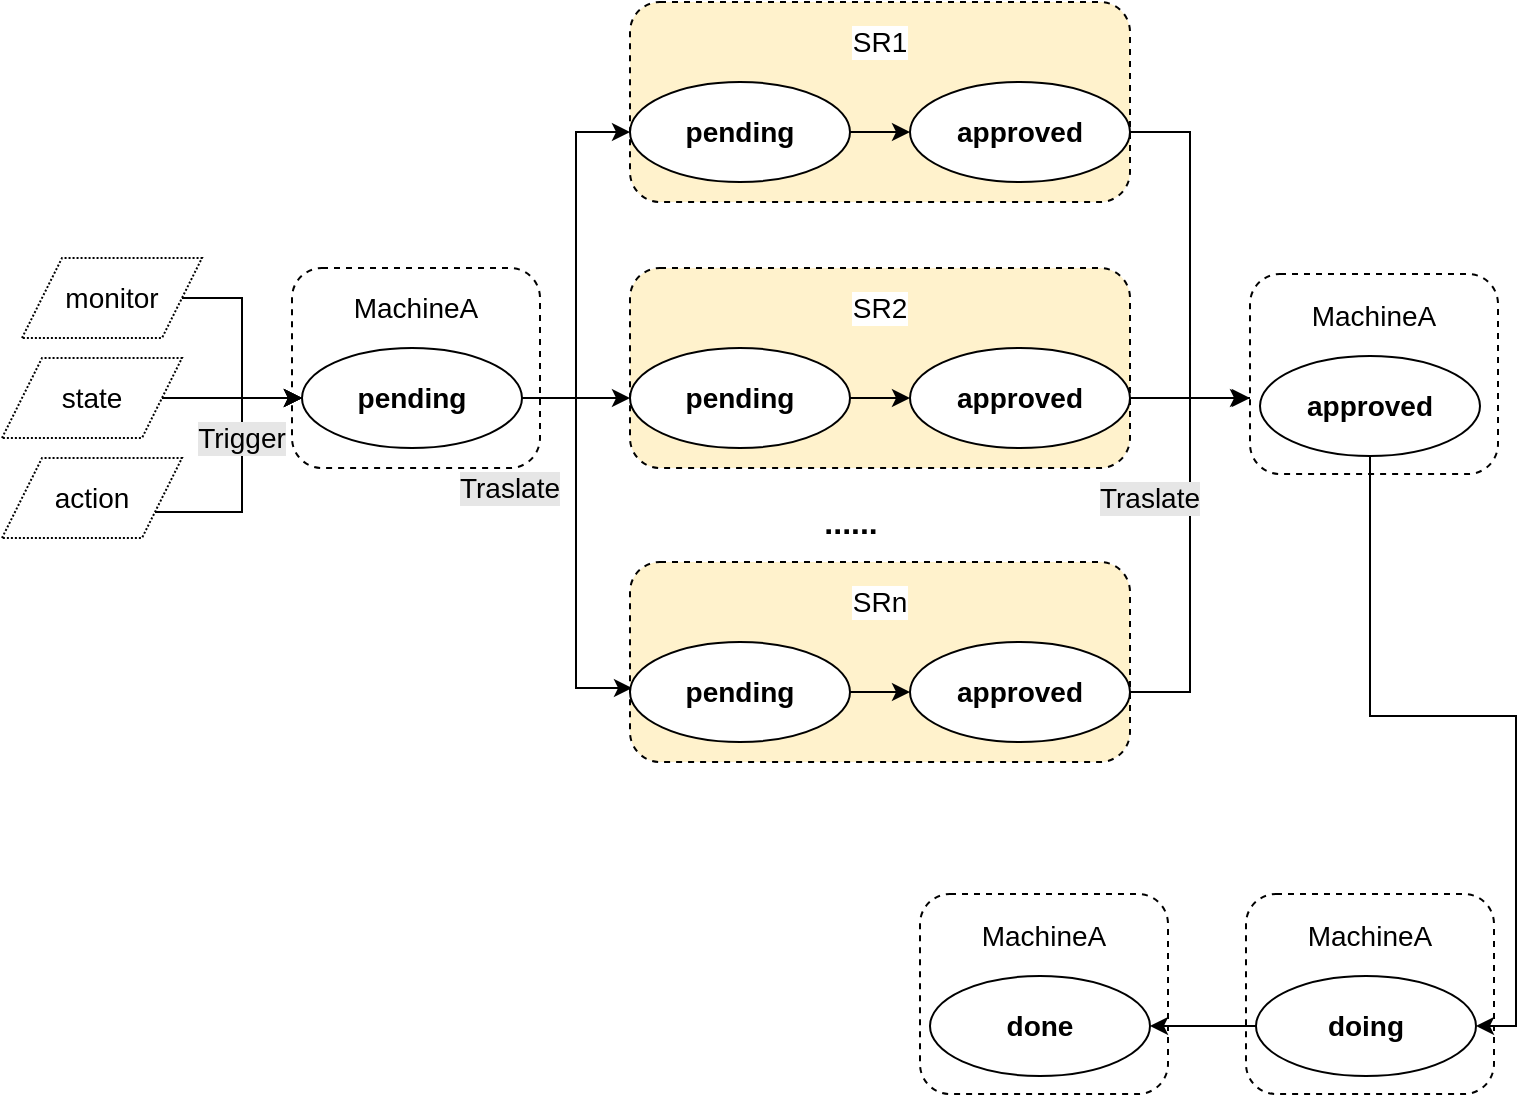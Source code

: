 <mxfile version="14.4.6" type="github">
  <diagram id="MMFUoUL-iYYDqlndlSFT" name="第 1 页">
    <mxGraphModel dx="1298" dy="888" grid="1" gridSize="10" guides="1" tooltips="1" connect="1" arrows="1" fold="1" page="1" pageScale="1" pageWidth="827" pageHeight="1169" math="0" shadow="0">
      <root>
        <mxCell id="0" />
        <mxCell id="1" parent="0" />
        <mxCell id="JBcYczJnqvZJM_Ojkkls-57" value="" style="rounded=1;whiteSpace=wrap;html=1;dashed=1;labelBackgroundColor=#ffffff;fontSize=14;" vertex="1" parent="1">
          <mxGeometry x="628" y="510" width="124" height="100" as="geometry" />
        </mxCell>
        <mxCell id="JBcYczJnqvZJM_Ojkkls-60" value="" style="rounded=1;whiteSpace=wrap;html=1;dashed=1;labelBackgroundColor=#ffffff;fontSize=14;" vertex="1" parent="1">
          <mxGeometry x="465" y="510" width="124" height="100" as="geometry" />
        </mxCell>
        <mxCell id="JBcYczJnqvZJM_Ojkkls-45" value="" style="rounded=1;whiteSpace=wrap;html=1;dashed=1;labelBackgroundColor=#ffffff;fontSize=14;" vertex="1" parent="1">
          <mxGeometry x="151" y="197" width="124" height="100" as="geometry" />
        </mxCell>
        <mxCell id="JBcYczJnqvZJM_Ojkkls-19" value="" style="rounded=1;whiteSpace=wrap;html=1;dashed=1;labelBackgroundColor=#FFF2CC;fontSize=14;fillColor=#FFF2CC;" vertex="1" parent="1">
          <mxGeometry x="320" y="64" width="250" height="100" as="geometry" />
        </mxCell>
        <mxCell id="JBcYczJnqvZJM_Ojkkls-15" style="edgeStyle=orthogonalEdgeStyle;rounded=0;orthogonalLoop=1;jettySize=auto;html=1;entryX=0;entryY=0.5;entryDx=0;entryDy=0;fontSize=14;" edge="1" parent="1" source="JBcYczJnqvZJM_Ojkkls-5" target="JBcYczJnqvZJM_Ojkkls-10">
          <mxGeometry relative="1" as="geometry">
            <Array as="points">
              <mxPoint x="126" y="212" />
              <mxPoint x="126" y="262" />
            </Array>
          </mxGeometry>
        </mxCell>
        <mxCell id="JBcYczJnqvZJM_Ojkkls-5" value="monitor" style="shape=parallelogram;perimeter=parallelogramPerimeter;whiteSpace=wrap;html=1;fixedSize=1;dashed=1;dashPattern=1 1;labelBackgroundColor=#ffffff;fontSize=14;" vertex="1" parent="1">
          <mxGeometry x="16" y="192" width="90" height="40" as="geometry" />
        </mxCell>
        <mxCell id="JBcYczJnqvZJM_Ojkkls-13" value="" style="edgeStyle=orthogonalEdgeStyle;rounded=0;orthogonalLoop=1;jettySize=auto;html=1;fontSize=14;" edge="1" parent="1" source="JBcYczJnqvZJM_Ojkkls-7" target="JBcYczJnqvZJM_Ojkkls-10">
          <mxGeometry relative="1" as="geometry" />
        </mxCell>
        <mxCell id="JBcYczJnqvZJM_Ojkkls-7" value="state" style="shape=parallelogram;perimeter=parallelogramPerimeter;whiteSpace=wrap;html=1;fixedSize=1;dashed=1;dashPattern=1 1;labelBackgroundColor=#ffffff;fontSize=14;" vertex="1" parent="1">
          <mxGeometry x="6" y="242" width="90" height="40" as="geometry" />
        </mxCell>
        <mxCell id="JBcYczJnqvZJM_Ojkkls-14" value="" style="edgeStyle=orthogonalEdgeStyle;rounded=0;orthogonalLoop=1;jettySize=auto;html=1;fontSize=14;exitX=1;exitY=0.75;exitDx=0;exitDy=0;" edge="1" parent="1" source="JBcYczJnqvZJM_Ojkkls-16" target="JBcYczJnqvZJM_Ojkkls-10">
          <mxGeometry relative="1" as="geometry">
            <Array as="points">
              <mxPoint x="126" y="262" />
            </Array>
          </mxGeometry>
        </mxCell>
        <mxCell id="JBcYczJnqvZJM_Ojkkls-8" value="action" style="shape=parallelogram;perimeter=parallelogramPerimeter;whiteSpace=wrap;html=1;fixedSize=1;dashed=1;dashPattern=1 1;labelBackgroundColor=#ffffff;fontSize=14;" vertex="1" parent="1">
          <mxGeometry x="6" y="292" width="90" height="40" as="geometry" />
        </mxCell>
        <mxCell id="JBcYczJnqvZJM_Ojkkls-40" style="edgeStyle=orthogonalEdgeStyle;rounded=0;orthogonalLoop=1;jettySize=auto;html=1;entryX=0;entryY=0.5;entryDx=0;entryDy=0;fontSize=16;" edge="1" parent="1" source="JBcYczJnqvZJM_Ojkkls-10" target="JBcYczJnqvZJM_Ojkkls-29">
          <mxGeometry relative="1" as="geometry" />
        </mxCell>
        <mxCell id="JBcYczJnqvZJM_Ojkkls-41" style="edgeStyle=orthogonalEdgeStyle;rounded=0;orthogonalLoop=1;jettySize=auto;html=1;exitX=1;exitY=0.5;exitDx=0;exitDy=0;entryX=0;entryY=0.5;entryDx=0;entryDy=0;fontSize=16;" edge="1" parent="1" source="JBcYczJnqvZJM_Ojkkls-10" target="JBcYczJnqvZJM_Ojkkls-22">
          <mxGeometry relative="1" as="geometry" />
        </mxCell>
        <mxCell id="JBcYczJnqvZJM_Ojkkls-42" style="edgeStyle=orthogonalEdgeStyle;rounded=0;orthogonalLoop=1;jettySize=auto;html=1;exitX=1;exitY=0.5;exitDx=0;exitDy=0;entryX=0.004;entryY=0.63;entryDx=0;entryDy=0;entryPerimeter=0;fontSize=16;" edge="1" parent="1" source="JBcYczJnqvZJM_Ojkkls-10" target="JBcYczJnqvZJM_Ojkkls-34">
          <mxGeometry relative="1" as="geometry" />
        </mxCell>
        <mxCell id="JBcYczJnqvZJM_Ojkkls-10" value="pending" style="ellipse;whiteSpace=wrap;html=1;labelBackgroundColor=#ffffff;fontSize=14;fontStyle=1" vertex="1" parent="1">
          <mxGeometry x="156" y="237" width="110" height="50" as="geometry" />
        </mxCell>
        <mxCell id="JBcYczJnqvZJM_Ojkkls-18" value="" style="edgeStyle=orthogonalEdgeStyle;rounded=0;orthogonalLoop=1;jettySize=auto;html=1;fontSize=14;exitX=1;exitY=0.75;exitDx=0;exitDy=0;entryX=0;entryY=0.5;entryDx=0;entryDy=0;" edge="1" parent="1" source="JBcYczJnqvZJM_Ojkkls-8" target="JBcYczJnqvZJM_Ojkkls-10">
          <mxGeometry relative="1" as="geometry">
            <mxPoint x="82.5" y="319" as="sourcePoint" />
            <mxPoint x="146" y="262" as="targetPoint" />
            <Array as="points">
              <mxPoint x="126" y="319" />
              <mxPoint x="126" y="262" />
            </Array>
          </mxGeometry>
        </mxCell>
        <mxCell id="JBcYczJnqvZJM_Ojkkls-16" value="Trigger" style="text;html=1;strokeColor=none;fillColor=none;align=center;verticalAlign=middle;whiteSpace=wrap;rounded=0;dashed=1;labelBackgroundColor=#E6E6E6;fontSize=14;" vertex="1" parent="1">
          <mxGeometry x="106" y="272" width="40" height="20" as="geometry" />
        </mxCell>
        <mxCell id="JBcYczJnqvZJM_Ojkkls-25" style="edgeStyle=orthogonalEdgeStyle;rounded=0;orthogonalLoop=1;jettySize=auto;html=1;exitX=1;exitY=0.5;exitDx=0;exitDy=0;entryX=0;entryY=0.5;entryDx=0;entryDy=0;fontSize=14;" edge="1" parent="1" source="JBcYczJnqvZJM_Ojkkls-22" target="JBcYczJnqvZJM_Ojkkls-23">
          <mxGeometry relative="1" as="geometry" />
        </mxCell>
        <mxCell id="JBcYczJnqvZJM_Ojkkls-22" value="pending" style="ellipse;whiteSpace=wrap;html=1;labelBackgroundColor=#ffffff;fontSize=14;fontStyle=1" vertex="1" parent="1">
          <mxGeometry x="320" y="104" width="110" height="50" as="geometry" />
        </mxCell>
        <mxCell id="JBcYczJnqvZJM_Ojkkls-52" style="edgeStyle=orthogonalEdgeStyle;rounded=0;orthogonalLoop=1;jettySize=auto;html=1;entryX=0;entryY=0.62;entryDx=0;entryDy=0;entryPerimeter=0;fontSize=16;" edge="1" parent="1" source="JBcYczJnqvZJM_Ojkkls-23" target="JBcYczJnqvZJM_Ojkkls-49">
          <mxGeometry relative="1" as="geometry" />
        </mxCell>
        <mxCell id="JBcYczJnqvZJM_Ojkkls-23" value="approved" style="ellipse;whiteSpace=wrap;html=1;labelBackgroundColor=#ffffff;fontSize=14;fontStyle=1" vertex="1" parent="1">
          <mxGeometry x="460" y="104" width="110" height="50" as="geometry" />
        </mxCell>
        <mxCell id="JBcYczJnqvZJM_Ojkkls-24" value="SR1" style="text;html=1;strokeColor=none;fillColor=none;align=center;verticalAlign=middle;whiteSpace=wrap;rounded=0;labelBackgroundColor=#ffffff;fontSize=14;" vertex="1" parent="1">
          <mxGeometry x="425" y="74" width="40" height="20" as="geometry" />
        </mxCell>
        <mxCell id="JBcYczJnqvZJM_Ojkkls-27" value="" style="rounded=1;whiteSpace=wrap;html=1;dashed=1;labelBackgroundColor=#FFF2CC;fontSize=14;fillColor=#FFF2CC;" vertex="1" parent="1">
          <mxGeometry x="320" y="197" width="250" height="100" as="geometry" />
        </mxCell>
        <mxCell id="JBcYczJnqvZJM_Ojkkls-28" style="edgeStyle=orthogonalEdgeStyle;rounded=0;orthogonalLoop=1;jettySize=auto;html=1;exitX=1;exitY=0.5;exitDx=0;exitDy=0;entryX=0;entryY=0.5;entryDx=0;entryDy=0;fontSize=14;" edge="1" parent="1" source="JBcYczJnqvZJM_Ojkkls-29" target="JBcYczJnqvZJM_Ojkkls-30">
          <mxGeometry relative="1" as="geometry" />
        </mxCell>
        <mxCell id="JBcYczJnqvZJM_Ojkkls-29" value="pending" style="ellipse;whiteSpace=wrap;html=1;labelBackgroundColor=#ffffff;fontSize=14;fontStyle=1" vertex="1" parent="1">
          <mxGeometry x="320" y="237" width="110" height="50" as="geometry" />
        </mxCell>
        <mxCell id="JBcYczJnqvZJM_Ojkkls-54" value="" style="edgeStyle=orthogonalEdgeStyle;rounded=0;orthogonalLoop=1;jettySize=auto;html=1;fontSize=16;" edge="1" parent="1" source="JBcYczJnqvZJM_Ojkkls-30" target="JBcYczJnqvZJM_Ojkkls-51">
          <mxGeometry relative="1" as="geometry" />
        </mxCell>
        <mxCell id="JBcYczJnqvZJM_Ojkkls-30" value="approved" style="ellipse;whiteSpace=wrap;html=1;labelBackgroundColor=#ffffff;fontSize=14;fontStyle=1" vertex="1" parent="1">
          <mxGeometry x="460" y="237" width="110" height="50" as="geometry" />
        </mxCell>
        <mxCell id="JBcYczJnqvZJM_Ojkkls-31" value="SR2" style="text;html=1;strokeColor=none;fillColor=none;align=center;verticalAlign=middle;whiteSpace=wrap;rounded=0;labelBackgroundColor=#ffffff;fontSize=14;" vertex="1" parent="1">
          <mxGeometry x="425" y="207" width="40" height="20" as="geometry" />
        </mxCell>
        <mxCell id="JBcYczJnqvZJM_Ojkkls-34" value="" style="rounded=1;whiteSpace=wrap;html=1;dashed=1;labelBackgroundColor=#FFF2CC;fontSize=14;fillColor=#FFF2CC;" vertex="1" parent="1">
          <mxGeometry x="320" y="344" width="250" height="100" as="geometry" />
        </mxCell>
        <mxCell id="JBcYczJnqvZJM_Ojkkls-35" style="edgeStyle=orthogonalEdgeStyle;rounded=0;orthogonalLoop=1;jettySize=auto;html=1;exitX=1;exitY=0.5;exitDx=0;exitDy=0;entryX=0;entryY=0.5;entryDx=0;entryDy=0;fontSize=14;" edge="1" parent="1" source="JBcYczJnqvZJM_Ojkkls-36" target="JBcYczJnqvZJM_Ojkkls-37">
          <mxGeometry relative="1" as="geometry" />
        </mxCell>
        <mxCell id="JBcYczJnqvZJM_Ojkkls-36" value="pending" style="ellipse;whiteSpace=wrap;html=1;labelBackgroundColor=#ffffff;fontSize=14;fontStyle=1" vertex="1" parent="1">
          <mxGeometry x="320" y="384" width="110" height="50" as="geometry" />
        </mxCell>
        <mxCell id="JBcYczJnqvZJM_Ojkkls-55" style="edgeStyle=orthogonalEdgeStyle;rounded=0;orthogonalLoop=1;jettySize=auto;html=1;entryX=-0.008;entryY=0.62;entryDx=0;entryDy=0;entryPerimeter=0;fontSize=16;" edge="1" parent="1" source="JBcYczJnqvZJM_Ojkkls-37" target="JBcYczJnqvZJM_Ojkkls-49">
          <mxGeometry relative="1" as="geometry" />
        </mxCell>
        <mxCell id="JBcYczJnqvZJM_Ojkkls-37" value="approved" style="ellipse;whiteSpace=wrap;html=1;labelBackgroundColor=#ffffff;fontSize=14;fontStyle=1" vertex="1" parent="1">
          <mxGeometry x="460" y="384" width="110" height="50" as="geometry" />
        </mxCell>
        <mxCell id="JBcYczJnqvZJM_Ojkkls-38" value="SRn" style="text;html=1;strokeColor=none;fillColor=none;align=center;verticalAlign=middle;whiteSpace=wrap;rounded=0;labelBackgroundColor=#ffffff;fontSize=14;" vertex="1" parent="1">
          <mxGeometry x="425" y="354" width="40" height="20" as="geometry" />
        </mxCell>
        <mxCell id="JBcYczJnqvZJM_Ojkkls-39" value="......" style="text;html=1;align=center;verticalAlign=middle;resizable=0;points=[];autosize=1;fontSize=16;fontStyle=1" vertex="1" parent="1">
          <mxGeometry x="410" y="314" width="40" height="20" as="geometry" />
        </mxCell>
        <mxCell id="JBcYczJnqvZJM_Ojkkls-43" value="Traslate" style="text;html=1;strokeColor=none;fillColor=none;align=center;verticalAlign=middle;whiteSpace=wrap;rounded=0;dashed=1;labelBackgroundColor=#E6E6E6;fontSize=14;" vertex="1" parent="1">
          <mxGeometry x="240" y="297" width="40" height="20" as="geometry" />
        </mxCell>
        <mxCell id="JBcYczJnqvZJM_Ojkkls-47" value="MachineA" style="text;html=1;strokeColor=none;fillColor=none;align=center;verticalAlign=middle;whiteSpace=wrap;rounded=0;labelBackgroundColor=#ffffff;fontSize=14;" vertex="1" parent="1">
          <mxGeometry x="178" y="207" width="70" height="20" as="geometry" />
        </mxCell>
        <mxCell id="JBcYczJnqvZJM_Ojkkls-49" value="" style="rounded=1;whiteSpace=wrap;html=1;dashed=1;labelBackgroundColor=#ffffff;fontSize=14;" vertex="1" parent="1">
          <mxGeometry x="630" y="200" width="124" height="100" as="geometry" />
        </mxCell>
        <mxCell id="JBcYczJnqvZJM_Ojkkls-63" style="edgeStyle=orthogonalEdgeStyle;rounded=0;orthogonalLoop=1;jettySize=auto;html=1;fontSize=16;entryX=1;entryY=0.5;entryDx=0;entryDy=0;" edge="1" parent="1" source="JBcYczJnqvZJM_Ojkkls-50" target="JBcYczJnqvZJM_Ojkkls-58">
          <mxGeometry relative="1" as="geometry" />
        </mxCell>
        <mxCell id="JBcYczJnqvZJM_Ojkkls-50" value="approved" style="ellipse;whiteSpace=wrap;html=1;labelBackgroundColor=#ffffff;fontSize=14;fontStyle=1" vertex="1" parent="1">
          <mxGeometry x="635" y="241" width="110" height="50" as="geometry" />
        </mxCell>
        <mxCell id="JBcYczJnqvZJM_Ojkkls-51" value="MachineA" style="text;html=1;strokeColor=none;fillColor=none;align=center;verticalAlign=middle;whiteSpace=wrap;rounded=0;labelBackgroundColor=#ffffff;fontSize=14;" vertex="1" parent="1">
          <mxGeometry x="657" y="211" width="70" height="20" as="geometry" />
        </mxCell>
        <mxCell id="JBcYczJnqvZJM_Ojkkls-56" value="Traslate" style="text;html=1;strokeColor=none;fillColor=none;align=center;verticalAlign=middle;whiteSpace=wrap;rounded=0;dashed=1;labelBackgroundColor=#E6E6E6;fontSize=14;" vertex="1" parent="1">
          <mxGeometry x="560" y="302" width="40" height="20" as="geometry" />
        </mxCell>
        <mxCell id="JBcYczJnqvZJM_Ojkkls-66" style="edgeStyle=orthogonalEdgeStyle;rounded=0;orthogonalLoop=1;jettySize=auto;html=1;exitX=0;exitY=0.5;exitDx=0;exitDy=0;entryX=1;entryY=0.5;entryDx=0;entryDy=0;fontSize=16;" edge="1" parent="1" source="JBcYczJnqvZJM_Ojkkls-58" target="JBcYczJnqvZJM_Ojkkls-61">
          <mxGeometry relative="1" as="geometry" />
        </mxCell>
        <mxCell id="JBcYczJnqvZJM_Ojkkls-58" value="doing" style="ellipse;whiteSpace=wrap;html=1;labelBackgroundColor=#ffffff;fontSize=14;fontStyle=1" vertex="1" parent="1">
          <mxGeometry x="633" y="551" width="110" height="50" as="geometry" />
        </mxCell>
        <mxCell id="JBcYczJnqvZJM_Ojkkls-59" value="MachineA" style="text;html=1;strokeColor=none;fillColor=none;align=center;verticalAlign=middle;whiteSpace=wrap;rounded=0;labelBackgroundColor=#ffffff;fontSize=14;" vertex="1" parent="1">
          <mxGeometry x="655" y="521" width="70" height="20" as="geometry" />
        </mxCell>
        <mxCell id="JBcYczJnqvZJM_Ojkkls-61" value="done" style="ellipse;whiteSpace=wrap;html=1;labelBackgroundColor=#ffffff;fontSize=14;fontStyle=1" vertex="1" parent="1">
          <mxGeometry x="470" y="551" width="110" height="50" as="geometry" />
        </mxCell>
        <mxCell id="JBcYczJnqvZJM_Ojkkls-62" value="MachineA" style="text;html=1;strokeColor=none;fillColor=none;align=center;verticalAlign=middle;whiteSpace=wrap;rounded=0;labelBackgroundColor=#ffffff;fontSize=14;" vertex="1" parent="1">
          <mxGeometry x="492" y="521" width="70" height="20" as="geometry" />
        </mxCell>
      </root>
    </mxGraphModel>
  </diagram>
</mxfile>
